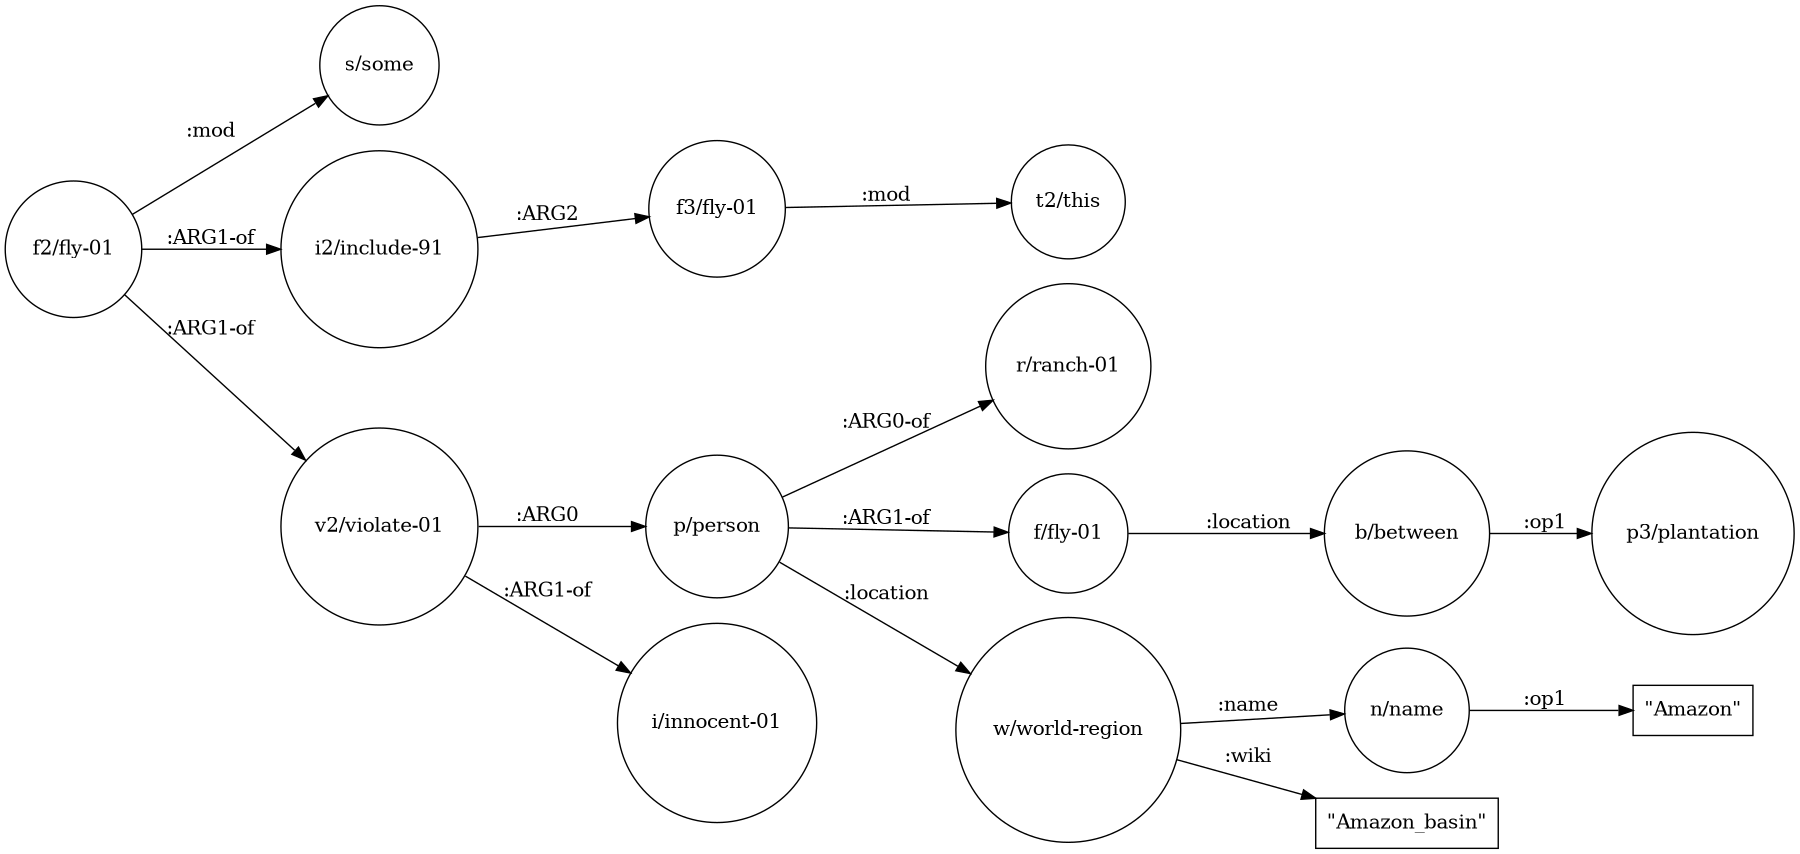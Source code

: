 digraph amr_graph {
	rankdir=LR size="12,8"
	f2 [label="f2/fly-01" shape=circle]
	s [label="s/some" shape=circle]
	i2 [label="i2/include-91" shape=circle]
	f3 [label="f3/fly-01" shape=circle]
	t2 [label="t2/this" shape=circle]
	v2 [label="v2/violate-01" shape=circle]
	p [label="p/person" shape=circle]
	r [label="r/ranch-01" shape=circle]
	f [label="f/fly-01" shape=circle]
	b [label="b/between" shape=circle]
	p3 [label="p3/plantation" shape=circle]
	w [label="w/world-region" shape=circle]
	n [label="n/name" shape=circle]
	i [label="i/innocent-01" shape=circle]
	f2 -> s [label=":mod"]
	f2 -> i2 [label=":ARG1-of"]
	i2 -> f3 [label=":ARG2"]
	f3 -> t2 [label=":mod"]
	f2 -> v2 [label=":ARG1-of"]
	v2 -> p [label=":ARG0"]
	p -> r [label=":ARG0-of"]
	p -> f [label=":ARG1-of"]
	f -> b [label=":location"]
	b -> p3 [label=":op1"]
	p -> w [label=":location"]
	w -> n [label=":name"]
	v2 -> i [label=":ARG1-of"]
	node_0 [label="\"Amazon_basin\"" shape=rectangle]
	w -> node_0 [label=":wiki"]
	node_1 [label="\"Amazon\"" shape=rectangle]
	n -> node_1 [label=":op1"]
}
